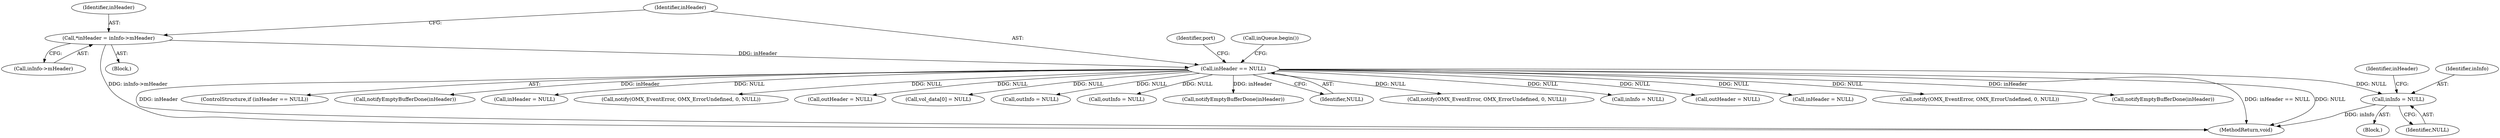 digraph "0_Android_d2f47191538837e796e2b10c1ff7e1ee35f6e0ab@pointer" {
"1000380" [label="(Call,inInfo = NULL)"];
"1000142" [label="(Call,inHeader == NULL)"];
"1000136" [label="(Call,*inHeader = inInfo->mHeader)"];
"1000615" [label="(MethodReturn,void)"];
"1000137" [label="(Identifier,inHeader)"];
"1000141" [label="(ControlStructure,if (inHeader == NULL))"];
"1000143" [label="(Identifier,inHeader)"];
"1000383" [label="(Call,notifyEmptyBufferDone(inHeader))"];
"1000156" [label="(Identifier,port)"];
"1000136" [label="(Call,*inHeader = inInfo->mHeader)"];
"1000385" [label="(Call,inHeader = NULL)"];
"1000329" [label="(Call,notify(OMX_EventError, OMX_ErrorUndefined, 0, NULL))"];
"1000384" [label="(Identifier,inHeader)"];
"1000234" [label="(Call,outHeader = NULL)"];
"1000278" [label="(Call,vol_data[0] = NULL)"];
"1000229" [label="(Call,outInfo = NULL)"];
"1000381" [label="(Identifier,inInfo)"];
"1000372" [label="(Block,)"];
"1000605" [label="(Call,outInfo = NULL)"];
"1000147" [label="(Call,inQueue.begin())"];
"1000382" [label="(Identifier,NULL)"];
"1000556" [label="(Call,notifyEmptyBufferDone(inHeader))"];
"1000144" [label="(Identifier,NULL)"];
"1000348" [label="(Call,notify(OMX_EventError, OMX_ErrorUndefined, 0, NULL))"];
"1000553" [label="(Call,inInfo = NULL)"];
"1000610" [label="(Call,outHeader = NULL)"];
"1000142" [label="(Call,inHeader == NULL)"];
"1000558" [label="(Call,inHeader = NULL)"];
"1000380" [label="(Call,inInfo = NULL)"];
"1000129" [label="(Block,)"];
"1000489" [label="(Call,notify(OMX_EventError, OMX_ErrorUndefined, 0, NULL))"];
"1000182" [label="(Call,notifyEmptyBufferDone(inHeader))"];
"1000138" [label="(Call,inInfo->mHeader)"];
"1000380" -> "1000372"  [label="AST: "];
"1000380" -> "1000382"  [label="CFG: "];
"1000381" -> "1000380"  [label="AST: "];
"1000382" -> "1000380"  [label="AST: "];
"1000384" -> "1000380"  [label="CFG: "];
"1000380" -> "1000615"  [label="DDG: inInfo"];
"1000142" -> "1000380"  [label="DDG: NULL"];
"1000142" -> "1000141"  [label="AST: "];
"1000142" -> "1000144"  [label="CFG: "];
"1000143" -> "1000142"  [label="AST: "];
"1000144" -> "1000142"  [label="AST: "];
"1000147" -> "1000142"  [label="CFG: "];
"1000156" -> "1000142"  [label="CFG: "];
"1000142" -> "1000615"  [label="DDG: inHeader == NULL"];
"1000142" -> "1000615"  [label="DDG: NULL"];
"1000142" -> "1000615"  [label="DDG: inHeader"];
"1000136" -> "1000142"  [label="DDG: inHeader"];
"1000142" -> "1000182"  [label="DDG: inHeader"];
"1000142" -> "1000229"  [label="DDG: NULL"];
"1000142" -> "1000234"  [label="DDG: NULL"];
"1000142" -> "1000278"  [label="DDG: NULL"];
"1000142" -> "1000329"  [label="DDG: NULL"];
"1000142" -> "1000348"  [label="DDG: NULL"];
"1000142" -> "1000383"  [label="DDG: inHeader"];
"1000142" -> "1000385"  [label="DDG: NULL"];
"1000142" -> "1000489"  [label="DDG: NULL"];
"1000142" -> "1000553"  [label="DDG: NULL"];
"1000142" -> "1000556"  [label="DDG: inHeader"];
"1000142" -> "1000558"  [label="DDG: NULL"];
"1000142" -> "1000605"  [label="DDG: NULL"];
"1000142" -> "1000610"  [label="DDG: NULL"];
"1000136" -> "1000129"  [label="AST: "];
"1000136" -> "1000138"  [label="CFG: "];
"1000137" -> "1000136"  [label="AST: "];
"1000138" -> "1000136"  [label="AST: "];
"1000143" -> "1000136"  [label="CFG: "];
"1000136" -> "1000615"  [label="DDG: inInfo->mHeader"];
}
